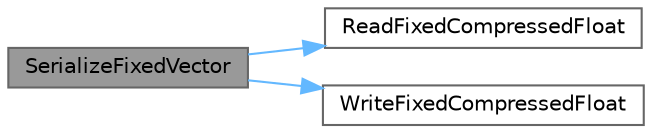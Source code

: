 digraph "SerializeFixedVector"
{
 // INTERACTIVE_SVG=YES
 // LATEX_PDF_SIZE
  bgcolor="transparent";
  edge [fontname=Helvetica,fontsize=10,labelfontname=Helvetica,labelfontsize=10];
  node [fontname=Helvetica,fontsize=10,shape=box,height=0.2,width=0.4];
  rankdir="LR";
  Node1 [id="Node000001",label="SerializeFixedVector",height=0.2,width=0.4,color="gray40", fillcolor="grey60", style="filled", fontcolor="black",tooltip=" "];
  Node1 -> Node2 [id="edge1_Node000001_Node000002",color="steelblue1",style="solid",tooltip=" "];
  Node2 [id="Node000002",label="ReadFixedCompressedFloat",height=0.2,width=0.4,color="grey40", fillcolor="white", style="filled",URL="$d6/dc9/NetSerialization_8h.html#a820d213cc430a0d737b8146bc7a7ec68",tooltip=" "];
  Node1 -> Node3 [id="edge2_Node000001_Node000003",color="steelblue1",style="solid",tooltip=" "];
  Node3 [id="Node000003",label="WriteFixedCompressedFloat",height=0.2,width=0.4,color="grey40", fillcolor="white", style="filled",URL="$d6/dc9/NetSerialization_8h.html#aaf0fb23ace98399630b2a60a2fe2761d",tooltip=" "];
}
